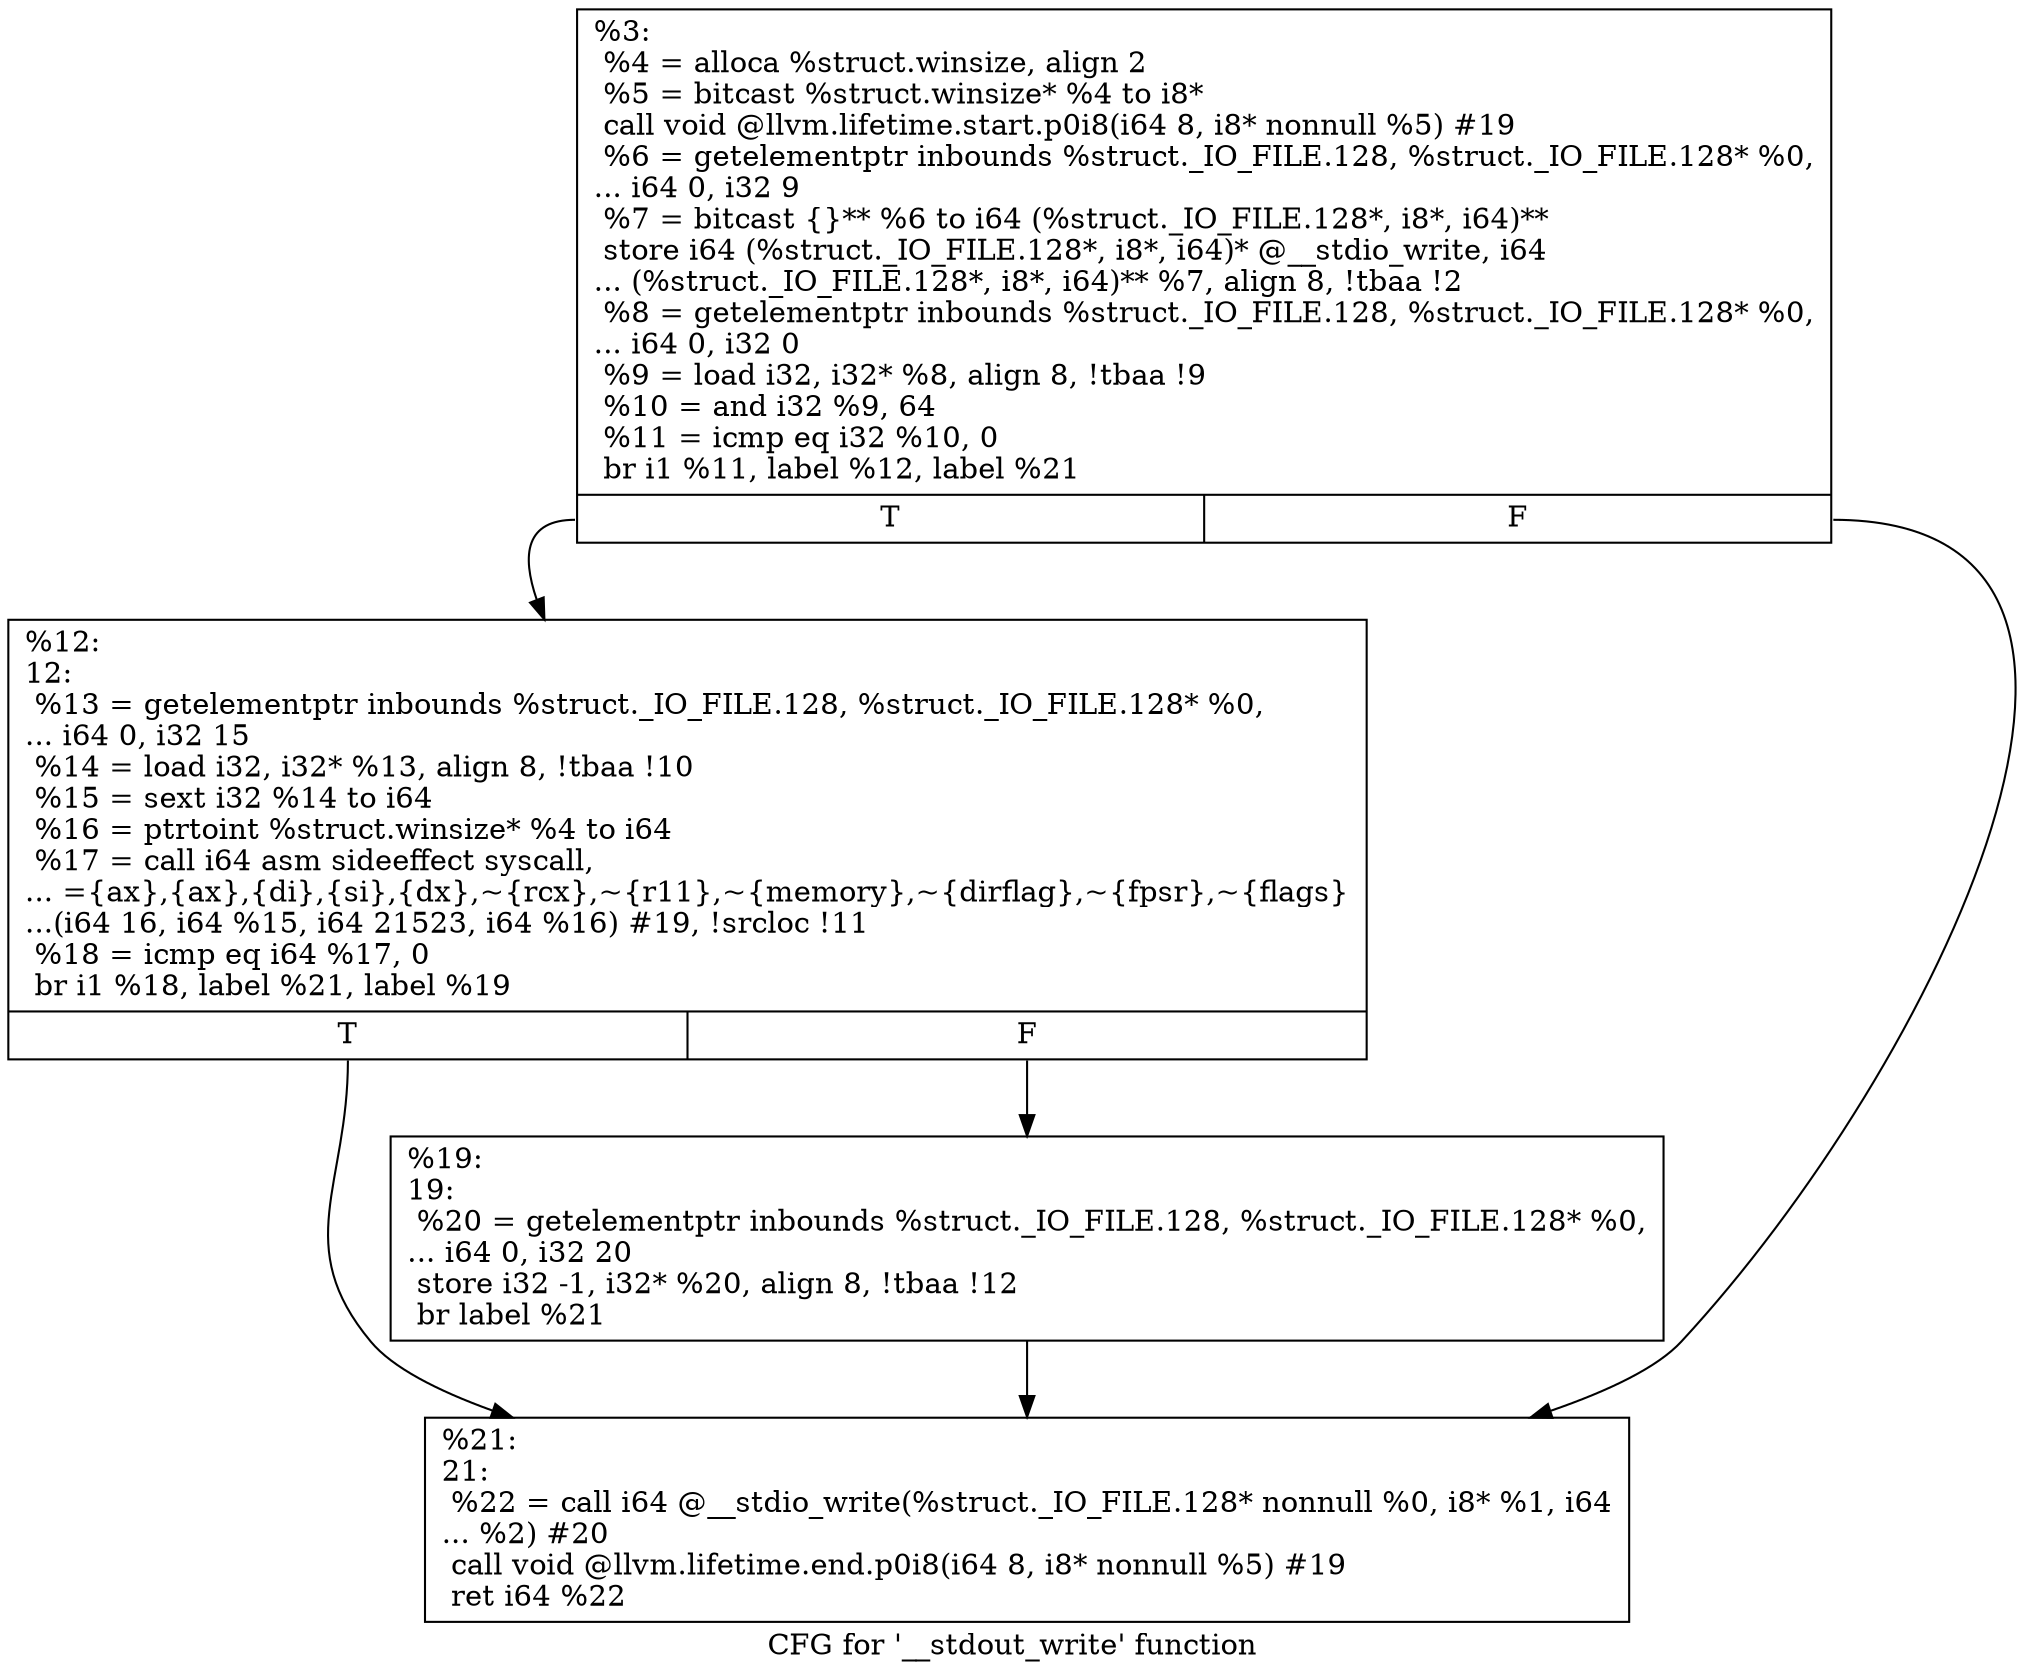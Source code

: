 digraph "CFG for '__stdout_write' function" {
	label="CFG for '__stdout_write' function";

	Node0x28818d0 [shape=record,label="{%3:\l  %4 = alloca %struct.winsize, align 2\l  %5 = bitcast %struct.winsize* %4 to i8*\l  call void @llvm.lifetime.start.p0i8(i64 8, i8* nonnull %5) #19\l  %6 = getelementptr inbounds %struct._IO_FILE.128, %struct._IO_FILE.128* %0,\l... i64 0, i32 9\l  %7 = bitcast \{\}** %6 to i64 (%struct._IO_FILE.128*, i8*, i64)**\l  store i64 (%struct._IO_FILE.128*, i8*, i64)* @__stdio_write, i64\l... (%struct._IO_FILE.128*, i8*, i64)** %7, align 8, !tbaa !2\l  %8 = getelementptr inbounds %struct._IO_FILE.128, %struct._IO_FILE.128* %0,\l... i64 0, i32 0\l  %9 = load i32, i32* %8, align 8, !tbaa !9\l  %10 = and i32 %9, 64\l  %11 = icmp eq i32 %10, 0\l  br i1 %11, label %12, label %21\l|{<s0>T|<s1>F}}"];
	Node0x28818d0:s0 -> Node0x2885070;
	Node0x28818d0:s1 -> Node0x28852d0;
	Node0x2885070 [shape=record,label="{%12:\l12:                                               \l  %13 = getelementptr inbounds %struct._IO_FILE.128, %struct._IO_FILE.128* %0,\l... i64 0, i32 15\l  %14 = load i32, i32* %13, align 8, !tbaa !10\l  %15 = sext i32 %14 to i64\l  %16 = ptrtoint %struct.winsize* %4 to i64\l  %17 = call i64 asm sideeffect syscall,\l... =\{ax\},\{ax\},\{di\},\{si\},\{dx\},~\{rcx\},~\{r11\},~\{memory\},~\{dirflag\},~\{fpsr\},~\{flags\}\l...(i64 16, i64 %15, i64 21523, i64 %16) #19, !srcloc !11\l  %18 = icmp eq i64 %17, 0\l  br i1 %18, label %21, label %19\l|{<s0>T|<s1>F}}"];
	Node0x2885070:s0 -> Node0x28852d0;
	Node0x2885070:s1 -> Node0x2885280;
	Node0x2885280 [shape=record,label="{%19:\l19:                                               \l  %20 = getelementptr inbounds %struct._IO_FILE.128, %struct._IO_FILE.128* %0,\l... i64 0, i32 20\l  store i32 -1, i32* %20, align 8, !tbaa !12\l  br label %21\l}"];
	Node0x2885280 -> Node0x28852d0;
	Node0x28852d0 [shape=record,label="{%21:\l21:                                               \l  %22 = call i64 @__stdio_write(%struct._IO_FILE.128* nonnull %0, i8* %1, i64\l... %2) #20\l  call void @llvm.lifetime.end.p0i8(i64 8, i8* nonnull %5) #19\l  ret i64 %22\l}"];
}
